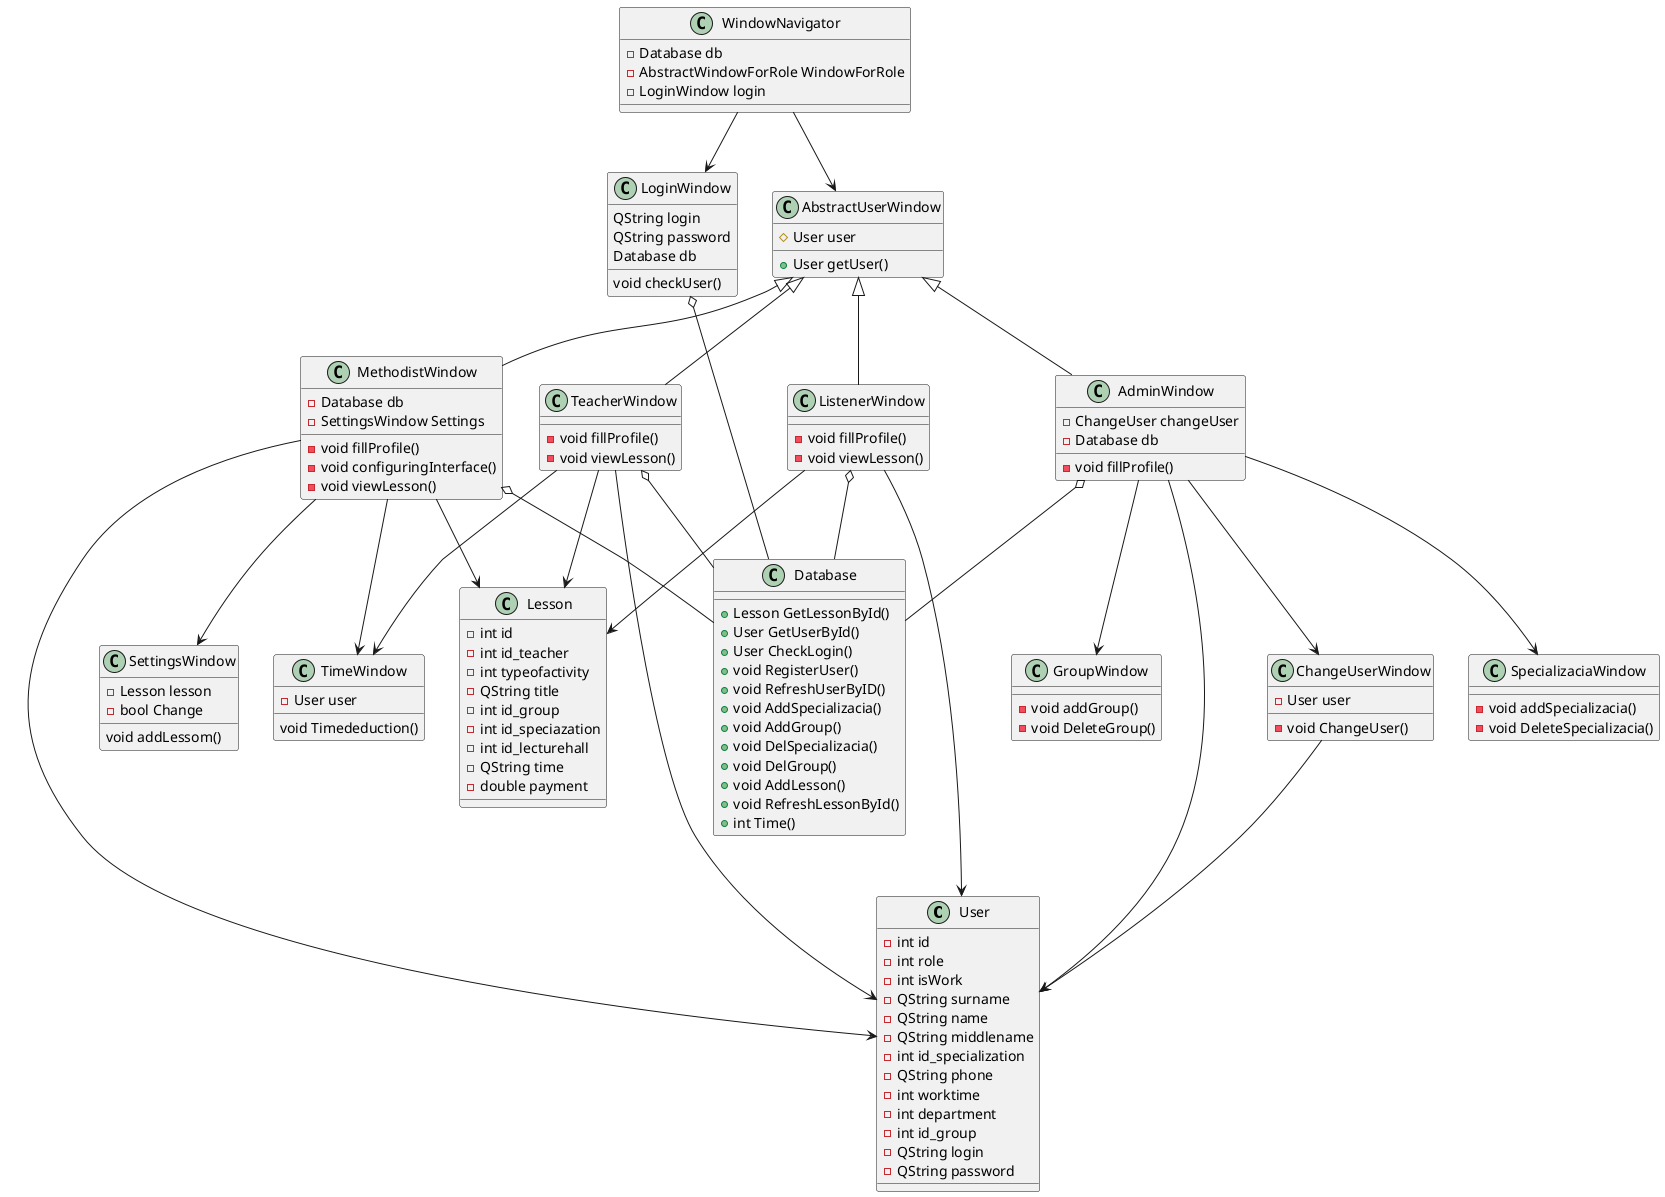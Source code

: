 @startuml Classes.wsd

class User{
    -int id
    -int role
    -int isWork
    -QString surname
    -QString name
    -QString middlename
    -int id_specialization
    -QString phone
    -int worktime
    -int department
    -int id_group
    -QString login
    -QString password
}

class Lesson{
    -int id
    -int id_teacher
    -int typeofactivity
    -QString title
    -int id_group
    -int id_speciazation
    -int id_lecturehall
    -QString time
    -double payment
}

class  LoginWindow{
   QString login
   QString password
   Database db
   void checkUser()
}


class ChangeUserWindow{
   -User user
   -void ChangeUser()
}

class SettingsWindow{
    -Lesson lesson
    -bool Change
    void addLessom()
}

class TimeWindow{
    void Timededuction()
    -User user
}

class AbstractUserWindow{
    +User getUser()
    #User user
}

class WindowNavigator{
    -Database db
    -AbstractWindowForRole WindowForRole
    -LoginWindow login
}

class Database {
    +Lesson GetLessonById()
    +User GetUserById()
    +User CheckLogin()
    +void RegisterUser()
    +void RefreshUserByID()
    +void AddSpecializacia()
    +void AddGroup()
    +void DelSpecializacia()
    +void DelGroup()
    +void AddLesson()
    +void RefreshLessonById()
    +int Time()
}

class AdminWindow{
    -ChangeUser changeUser
    -Database db
    -void fillProfile()
}

class SpecializaciaWindow{
    -void addSpecializacia()
    -void DeleteSpecializacia()
}

class GroupWindow{
    -void addGroup()
    -void DeleteGroup()
}

class MethodistWindow{
    -void fillProfile()
    -void configuringInterface()
    -Database db
    -SettingsWindow Settings
    -void viewLesson()

}

class TeacherWindow{
    -void fillProfile()
    -void viewLesson()
}

Class ListenerWindow{
    -void fillProfile()
        -void viewLesson()

}

AbstractUserWindow <|-- AdminWindow
AbstractUserWindow <|-- MethodistWindow
AbstractUserWindow <|-- TeacherWindow
AbstractUserWindow <|-- ListenerWindow
MethodistWindow o-- Database
AdminWindow o-- Database
TeacherWindow o-- Database
ListenerWindow o-- Database
WindowNavigator --> AbstractUserWindow
WindowNavigator --> LoginWindow
AdminWindow --> ChangeUserWindow
AdminWindow --> GroupWindow
AdminWindow --> SpecializaciaWindow
MethodistWindow --> SettingsWindow
MethodistWindow --> TimeWindow
TeacherWindow --> TimeWindow
MethodistWindow --> Lesson
TeacherWindow --> Lesson
ListenerWindow --> Lesson
AdminWindow --> User
MethodistWindow --> User
TeacherWindow --> User
ListenerWindow --> User
ChangeUserWindow --> User
LoginWindow o-- Database

@enduml